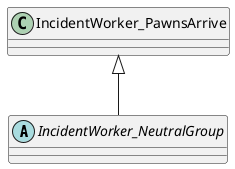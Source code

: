 @startuml
abstract class IncidentWorker_NeutralGroup {
}
IncidentWorker_PawnsArrive <|-- IncidentWorker_NeutralGroup
@enduml
